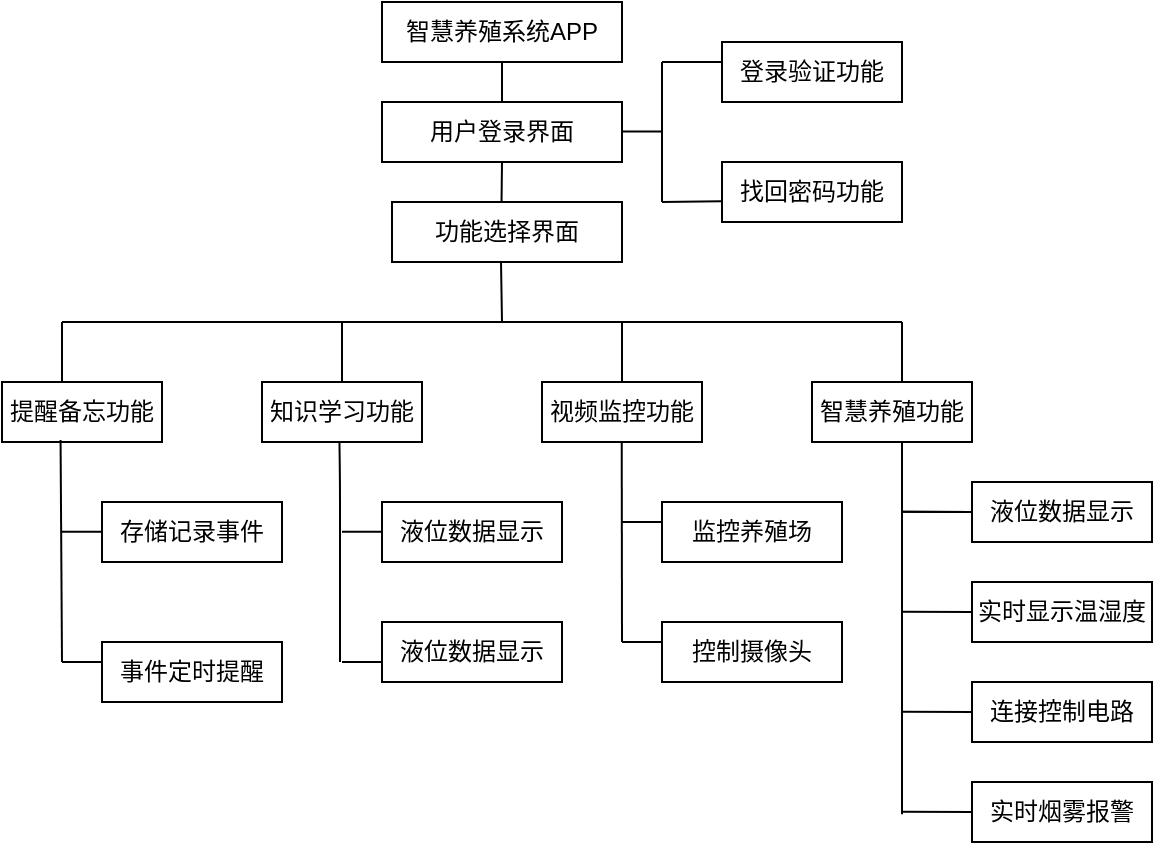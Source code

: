 <mxfile version="14.8.4" type="github">
  <diagram name="Page-1" id="bd83a815-5ea8-2e97-e5ec-87c9f400f2fa">
    <mxGraphModel dx="814" dy="414" grid="1" gridSize="10" guides="1" tooltips="1" connect="1" arrows="1" fold="1" page="1" pageScale="1.5" pageWidth="1169" pageHeight="826" background="none" math="0" shadow="0">
      <root>
        <mxCell id="0" style=";html=1;" />
        <mxCell id="1" style=";html=1;" parent="0" />
        <mxCell id="GTaibQTKU4__gtefQqnn-4" value="智慧养殖系统APP" style="rounded=0;whiteSpace=wrap;html=1;" vertex="1" parent="1">
          <mxGeometry x="310" y="160" width="120" height="30" as="geometry" />
        </mxCell>
        <mxCell id="GTaibQTKU4__gtefQqnn-5" value="用户登录界面" style="rounded=0;whiteSpace=wrap;html=1;" vertex="1" parent="1">
          <mxGeometry x="310" y="210" width="120" height="30" as="geometry" />
        </mxCell>
        <mxCell id="GTaibQTKU4__gtefQqnn-6" value="功能选择界面" style="rounded=0;whiteSpace=wrap;html=1;" vertex="1" parent="1">
          <mxGeometry x="315" y="260" width="115" height="30" as="geometry" />
        </mxCell>
        <mxCell id="GTaibQTKU4__gtefQqnn-7" value="提醒备忘功能" style="rounded=0;whiteSpace=wrap;html=1;" vertex="1" parent="1">
          <mxGeometry x="120" y="350" width="80" height="30" as="geometry" />
        </mxCell>
        <mxCell id="GTaibQTKU4__gtefQqnn-8" value="视频监控功能" style="rounded=0;whiteSpace=wrap;html=1;" vertex="1" parent="1">
          <mxGeometry x="390" y="350" width="80" height="30" as="geometry" />
        </mxCell>
        <mxCell id="GTaibQTKU4__gtefQqnn-9" value="知识学习功能" style="rounded=0;whiteSpace=wrap;html=1;" vertex="1" parent="1">
          <mxGeometry x="250" y="350" width="80" height="30" as="geometry" />
        </mxCell>
        <mxCell id="GTaibQTKU4__gtefQqnn-10" value="智慧养殖功能" style="rounded=0;whiteSpace=wrap;html=1;" vertex="1" parent="1">
          <mxGeometry x="525" y="350" width="80" height="30" as="geometry" />
        </mxCell>
        <mxCell id="GTaibQTKU4__gtefQqnn-11" value="实时显示温湿度" style="rounded=0;whiteSpace=wrap;html=1;" vertex="1" parent="1">
          <mxGeometry x="605" y="450" width="90" height="30" as="geometry" />
        </mxCell>
        <mxCell id="GTaibQTKU4__gtefQqnn-12" value="连接控制电路" style="rounded=0;whiteSpace=wrap;html=1;" vertex="1" parent="1">
          <mxGeometry x="605" y="500" width="90" height="30" as="geometry" />
        </mxCell>
        <mxCell id="GTaibQTKU4__gtefQqnn-13" value="实时烟雾报警" style="rounded=0;whiteSpace=wrap;html=1;" vertex="1" parent="1">
          <mxGeometry x="605" y="550" width="90" height="30" as="geometry" />
        </mxCell>
        <mxCell id="GTaibQTKU4__gtefQqnn-14" value="登录验证功能" style="rounded=0;whiteSpace=wrap;html=1;" vertex="1" parent="1">
          <mxGeometry x="480" y="180" width="90" height="30" as="geometry" />
        </mxCell>
        <mxCell id="GTaibQTKU4__gtefQqnn-15" value="找回密码功能" style="rounded=0;whiteSpace=wrap;html=1;" vertex="1" parent="1">
          <mxGeometry x="480" y="240" width="90" height="30" as="geometry" />
        </mxCell>
        <mxCell id="GTaibQTKU4__gtefQqnn-17" value="液位数据显示" style="rounded=0;whiteSpace=wrap;html=1;" vertex="1" parent="1">
          <mxGeometry x="605" y="400" width="90" height="30" as="geometry" />
        </mxCell>
        <mxCell id="GTaibQTKU4__gtefQqnn-22" value="存储记录事件" style="rounded=0;whiteSpace=wrap;html=1;" vertex="1" parent="1">
          <mxGeometry x="170" y="410" width="90" height="30" as="geometry" />
        </mxCell>
        <mxCell id="GTaibQTKU4__gtefQqnn-23" value="事件定时提醒" style="rounded=0;whiteSpace=wrap;html=1;" vertex="1" parent="1">
          <mxGeometry x="170" y="480" width="90" height="30" as="geometry" />
        </mxCell>
        <mxCell id="GTaibQTKU4__gtefQqnn-25" value="液位数据显示" style="rounded=0;whiteSpace=wrap;html=1;" vertex="1" parent="1">
          <mxGeometry x="310" y="410" width="90" height="30" as="geometry" />
        </mxCell>
        <mxCell id="GTaibQTKU4__gtefQqnn-26" value="液位数据显示" style="rounded=0;whiteSpace=wrap;html=1;" vertex="1" parent="1">
          <mxGeometry x="310" y="470" width="90" height="30" as="geometry" />
        </mxCell>
        <mxCell id="GTaibQTKU4__gtefQqnn-27" value="控制摄像头" style="rounded=0;whiteSpace=wrap;html=1;" vertex="1" parent="1">
          <mxGeometry x="450" y="470" width="90" height="30" as="geometry" />
        </mxCell>
        <mxCell id="GTaibQTKU4__gtefQqnn-28" value="监控养殖场" style="rounded=0;whiteSpace=wrap;html=1;" vertex="1" parent="1">
          <mxGeometry x="450" y="410" width="90" height="30" as="geometry" />
        </mxCell>
        <mxCell id="GTaibQTKU4__gtefQqnn-31" value="" style="endArrow=none;html=1;strokeWidth=1;" edge="1" parent="1">
          <mxGeometry width="50" height="50" relative="1" as="geometry">
            <mxPoint x="450" y="260" as="sourcePoint" />
            <mxPoint x="450" y="190" as="targetPoint" />
          </mxGeometry>
        </mxCell>
        <mxCell id="GTaibQTKU4__gtefQqnn-33" value="" style="endArrow=none;html=1;strokeWidth=1;entryX=0;entryY=0.333;entryDx=0;entryDy=0;entryPerimeter=0;" edge="1" parent="1" target="GTaibQTKU4__gtefQqnn-14">
          <mxGeometry width="50" height="50" relative="1" as="geometry">
            <mxPoint x="450" y="190" as="sourcePoint" />
            <mxPoint x="475" y="190" as="targetPoint" />
            <Array as="points">
              <mxPoint x="450" y="190" />
            </Array>
          </mxGeometry>
        </mxCell>
        <mxCell id="GTaibQTKU4__gtefQqnn-35" value="" style="endArrow=none;html=1;strokeWidth=1;entryX=-0.003;entryY=0.656;entryDx=0;entryDy=0;entryPerimeter=0;" edge="1" parent="1" target="GTaibQTKU4__gtefQqnn-15">
          <mxGeometry width="50" height="50" relative="1" as="geometry">
            <mxPoint x="450" y="260" as="sourcePoint" />
            <mxPoint x="510" y="230" as="targetPoint" />
            <Array as="points">
              <mxPoint x="450" y="260" />
            </Array>
          </mxGeometry>
        </mxCell>
        <mxCell id="GTaibQTKU4__gtefQqnn-36" value="" style="endArrow=none;html=1;strokeWidth=1;entryX=0.366;entryY=0.967;entryDx=0;entryDy=0;entryPerimeter=0;" edge="1" parent="1" target="GTaibQTKU4__gtefQqnn-7">
          <mxGeometry width="50" height="50" relative="1" as="geometry">
            <mxPoint x="150" y="490" as="sourcePoint" />
            <mxPoint x="150" y="382" as="targetPoint" />
          </mxGeometry>
        </mxCell>
        <mxCell id="GTaibQTKU4__gtefQqnn-37" value="" style="endArrow=none;html=1;strokeWidth=1;" edge="1" parent="1">
          <mxGeometry width="50" height="50" relative="1" as="geometry">
            <mxPoint x="150" y="424.86" as="sourcePoint" />
            <mxPoint x="170" y="424.86" as="targetPoint" />
          </mxGeometry>
        </mxCell>
        <mxCell id="GTaibQTKU4__gtefQqnn-38" value="" style="endArrow=none;html=1;strokeWidth=1;" edge="1" parent="1">
          <mxGeometry width="50" height="50" relative="1" as="geometry">
            <mxPoint x="150" y="490" as="sourcePoint" />
            <mxPoint x="170" y="490" as="targetPoint" />
            <Array as="points">
              <mxPoint x="170" y="490" />
            </Array>
          </mxGeometry>
        </mxCell>
        <mxCell id="GTaibQTKU4__gtefQqnn-41" value="" style="endArrow=none;html=1;strokeWidth=1;entryX=0.484;entryY=0.997;entryDx=0;entryDy=0;entryPerimeter=0;" edge="1" parent="1" target="GTaibQTKU4__gtefQqnn-9">
          <mxGeometry width="50" height="50" relative="1" as="geometry">
            <mxPoint x="289" y="490" as="sourcePoint" />
            <mxPoint x="290" y="380" as="targetPoint" />
            <Array as="points">
              <mxPoint x="289" y="400" />
            </Array>
          </mxGeometry>
        </mxCell>
        <mxCell id="GTaibQTKU4__gtefQqnn-42" value="" style="endArrow=none;html=1;strokeWidth=1;" edge="1" parent="1">
          <mxGeometry width="50" height="50" relative="1" as="geometry">
            <mxPoint x="290" y="424.86" as="sourcePoint" />
            <mxPoint x="310" y="424.86" as="targetPoint" />
          </mxGeometry>
        </mxCell>
        <mxCell id="GTaibQTKU4__gtefQqnn-43" value="" style="endArrow=none;html=1;strokeWidth=1;" edge="1" parent="1">
          <mxGeometry width="50" height="50" relative="1" as="geometry">
            <mxPoint x="290" y="490" as="sourcePoint" />
            <mxPoint x="310" y="490" as="targetPoint" />
          </mxGeometry>
        </mxCell>
        <mxCell id="GTaibQTKU4__gtefQqnn-44" value="" style="endArrow=none;html=1;strokeWidth=1;" edge="1" parent="1">
          <mxGeometry width="50" height="50" relative="1" as="geometry">
            <mxPoint x="430" y="480" as="sourcePoint" />
            <mxPoint x="429.86" y="380" as="targetPoint" />
          </mxGeometry>
        </mxCell>
        <mxCell id="GTaibQTKU4__gtefQqnn-45" value="" style="endArrow=none;html=1;strokeWidth=1;" edge="1" parent="1">
          <mxGeometry width="50" height="50" relative="1" as="geometry">
            <mxPoint x="430" y="420" as="sourcePoint" />
            <mxPoint x="450" y="420" as="targetPoint" />
          </mxGeometry>
        </mxCell>
        <mxCell id="GTaibQTKU4__gtefQqnn-46" value="" style="endArrow=none;html=1;strokeWidth=1;" edge="1" parent="1">
          <mxGeometry width="50" height="50" relative="1" as="geometry">
            <mxPoint x="430" y="480" as="sourcePoint" />
            <mxPoint x="450" y="480" as="targetPoint" />
          </mxGeometry>
        </mxCell>
        <mxCell id="GTaibQTKU4__gtefQqnn-47" value="" style="endArrow=none;html=1;strokeWidth=1;" edge="1" parent="1">
          <mxGeometry width="50" height="50" relative="1" as="geometry">
            <mxPoint x="570" y="566.111" as="sourcePoint" />
            <mxPoint x="570" y="380" as="targetPoint" />
          </mxGeometry>
        </mxCell>
        <mxCell id="GTaibQTKU4__gtefQqnn-48" value="" style="endArrow=none;html=1;strokeWidth=1;entryX=0;entryY=0.5;entryDx=0;entryDy=0;" edge="1" parent="1" target="GTaibQTKU4__gtefQqnn-17">
          <mxGeometry width="50" height="50" relative="1" as="geometry">
            <mxPoint x="570" y="414.86" as="sourcePoint" />
            <mxPoint x="605" y="415" as="targetPoint" />
          </mxGeometry>
        </mxCell>
        <mxCell id="GTaibQTKU4__gtefQqnn-50" value="" style="endArrow=none;html=1;strokeWidth=1;entryX=0;entryY=0.5;entryDx=0;entryDy=0;" edge="1" parent="1">
          <mxGeometry width="50" height="50" relative="1" as="geometry">
            <mxPoint x="570" y="464.86" as="sourcePoint" />
            <mxPoint x="605" y="465.0" as="targetPoint" />
          </mxGeometry>
        </mxCell>
        <mxCell id="GTaibQTKU4__gtefQqnn-51" value="" style="endArrow=none;html=1;strokeWidth=1;entryX=0;entryY=0.5;entryDx=0;entryDy=0;" edge="1" parent="1">
          <mxGeometry width="50" height="50" relative="1" as="geometry">
            <mxPoint x="570" y="514.86" as="sourcePoint" />
            <mxPoint x="605" y="515.0" as="targetPoint" />
          </mxGeometry>
        </mxCell>
        <mxCell id="GTaibQTKU4__gtefQqnn-52" value="" style="endArrow=none;html=1;strokeWidth=1;entryX=0;entryY=0.5;entryDx=0;entryDy=0;" edge="1" parent="1">
          <mxGeometry width="50" height="50" relative="1" as="geometry">
            <mxPoint x="570" y="414.86" as="sourcePoint" />
            <mxPoint x="605" y="415.0" as="targetPoint" />
          </mxGeometry>
        </mxCell>
        <mxCell id="GTaibQTKU4__gtefQqnn-53" value="" style="endArrow=none;html=1;strokeWidth=1;entryX=0;entryY=0.5;entryDx=0;entryDy=0;" edge="1" parent="1">
          <mxGeometry width="50" height="50" relative="1" as="geometry">
            <mxPoint x="570" y="564.86" as="sourcePoint" />
            <mxPoint x="605" y="565.0" as="targetPoint" />
          </mxGeometry>
        </mxCell>
        <mxCell id="GTaibQTKU4__gtefQqnn-54" value="" style="endArrow=none;html=1;strokeWidth=1;exitX=0.5;exitY=0;exitDx=0;exitDy=0;" edge="1" parent="1" source="GTaibQTKU4__gtefQqnn-5">
          <mxGeometry width="50" height="50" relative="1" as="geometry">
            <mxPoint x="320" y="190" as="sourcePoint" />
            <mxPoint x="370" y="190" as="targetPoint" />
          </mxGeometry>
        </mxCell>
        <mxCell id="GTaibQTKU4__gtefQqnn-55" value="" style="endArrow=none;html=1;strokeWidth=1;" edge="1" parent="1">
          <mxGeometry width="50" height="50" relative="1" as="geometry">
            <mxPoint x="369.77" y="260" as="sourcePoint" />
            <mxPoint x="370" y="240" as="targetPoint" />
          </mxGeometry>
        </mxCell>
        <mxCell id="GTaibQTKU4__gtefQqnn-57" value="" style="endArrow=none;html=1;strokeWidth=1;" edge="1" parent="1">
          <mxGeometry width="50" height="50" relative="1" as="geometry">
            <mxPoint x="150" y="320" as="sourcePoint" />
            <mxPoint x="570" y="320" as="targetPoint" />
          </mxGeometry>
        </mxCell>
        <mxCell id="GTaibQTKU4__gtefQqnn-58" value="" style="endArrow=none;html=1;strokeWidth=1;" edge="1" parent="1">
          <mxGeometry width="50" height="50" relative="1" as="geometry">
            <mxPoint x="150" y="350" as="sourcePoint" />
            <mxPoint x="150" y="320" as="targetPoint" />
          </mxGeometry>
        </mxCell>
        <mxCell id="GTaibQTKU4__gtefQqnn-60" value="" style="endArrow=none;html=1;strokeWidth=1;" edge="1" parent="1">
          <mxGeometry width="50" height="50" relative="1" as="geometry">
            <mxPoint x="290.0" y="350" as="sourcePoint" />
            <mxPoint x="290.0" y="320" as="targetPoint" />
          </mxGeometry>
        </mxCell>
        <mxCell id="GTaibQTKU4__gtefQqnn-61" value="" style="endArrow=none;html=1;strokeWidth=1;" edge="1" parent="1">
          <mxGeometry width="50" height="50" relative="1" as="geometry">
            <mxPoint x="430.0" y="350" as="sourcePoint" />
            <mxPoint x="430.0" y="320" as="targetPoint" />
          </mxGeometry>
        </mxCell>
        <mxCell id="GTaibQTKU4__gtefQqnn-62" value="" style="endArrow=none;html=1;strokeWidth=1;" edge="1" parent="1">
          <mxGeometry width="50" height="50" relative="1" as="geometry">
            <mxPoint x="570" y="350" as="sourcePoint" />
            <mxPoint x="570" y="320" as="targetPoint" />
          </mxGeometry>
        </mxCell>
        <mxCell id="GTaibQTKU4__gtefQqnn-63" value="" style="endArrow=none;html=1;strokeWidth=1;" edge="1" parent="1">
          <mxGeometry width="50" height="50" relative="1" as="geometry">
            <mxPoint x="370" y="320" as="sourcePoint" />
            <mxPoint x="369.5" y="290" as="targetPoint" />
          </mxGeometry>
        </mxCell>
        <mxCell id="GTaibQTKU4__gtefQqnn-65" value="" style="endArrow=none;html=1;strokeWidth=1;" edge="1" parent="1">
          <mxGeometry width="50" height="50" relative="1" as="geometry">
            <mxPoint x="430" y="224.71" as="sourcePoint" />
            <mxPoint x="450" y="224.79" as="targetPoint" />
          </mxGeometry>
        </mxCell>
      </root>
    </mxGraphModel>
  </diagram>
</mxfile>
